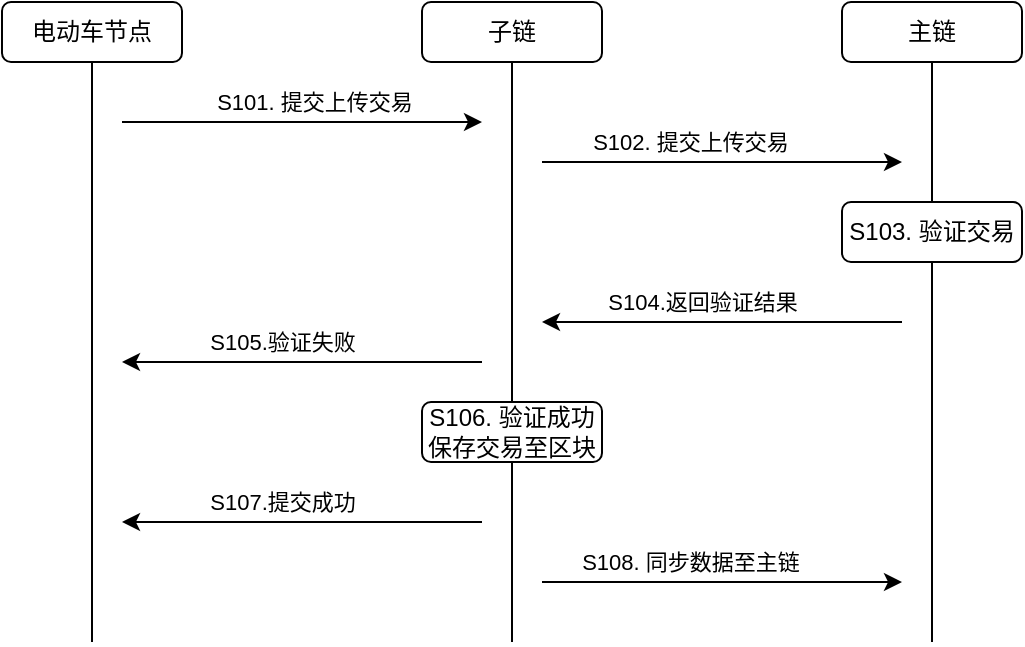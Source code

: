 <mxfile version="20.1.1" type="github">
  <diagram id="d-ZpoT4zATYHA7PLguwY" name="Page-1">
    <mxGraphModel dx="1204" dy="573" grid="1" gridSize="10" guides="1" tooltips="1" connect="1" arrows="1" fold="1" page="1" pageScale="1" pageWidth="827" pageHeight="1169" math="0" shadow="0">
      <root>
        <mxCell id="0" />
        <mxCell id="1" parent="0" />
        <mxCell id="0eHHYWISejK7ODosK7OV-1" value="电动车节点" style="rounded=1;whiteSpace=wrap;html=1;" parent="1" vertex="1">
          <mxGeometry x="70" y="80" width="90" height="30" as="geometry" />
        </mxCell>
        <mxCell id="0eHHYWISejK7ODosK7OV-2" value="" style="endArrow=none;html=1;rounded=0;entryX=0.5;entryY=1;entryDx=0;entryDy=0;" parent="1" target="0eHHYWISejK7ODosK7OV-1" edge="1">
          <mxGeometry width="50" height="50" relative="1" as="geometry">
            <mxPoint x="115" y="400" as="sourcePoint" />
            <mxPoint x="440" y="370" as="targetPoint" />
          </mxGeometry>
        </mxCell>
        <mxCell id="0eHHYWISejK7ODosK7OV-7" value="子链" style="rounded=1;whiteSpace=wrap;html=1;" parent="1" vertex="1">
          <mxGeometry x="280" y="80" width="90" height="30" as="geometry" />
        </mxCell>
        <mxCell id="0eHHYWISejK7ODosK7OV-8" value="" style="endArrow=none;html=1;rounded=0;entryX=0.5;entryY=1;entryDx=0;entryDy=0;" parent="1" target="0eHHYWISejK7ODosK7OV-7" edge="1">
          <mxGeometry width="50" height="50" relative="1" as="geometry">
            <mxPoint x="325" y="400" as="sourcePoint" />
            <mxPoint x="650" y="370" as="targetPoint" />
          </mxGeometry>
        </mxCell>
        <mxCell id="0eHHYWISejK7ODosK7OV-9" value="主链" style="rounded=1;whiteSpace=wrap;html=1;" parent="1" vertex="1">
          <mxGeometry x="490" y="80" width="90" height="30" as="geometry" />
        </mxCell>
        <mxCell id="0eHHYWISejK7ODosK7OV-10" value="" style="endArrow=none;html=1;rounded=0;entryX=0.5;entryY=1;entryDx=0;entryDy=0;" parent="1" target="0eHHYWISejK7ODosK7OV-9" edge="1">
          <mxGeometry width="50" height="50" relative="1" as="geometry">
            <mxPoint x="535" y="400" as="sourcePoint" />
            <mxPoint x="860" y="370" as="targetPoint" />
          </mxGeometry>
        </mxCell>
        <mxCell id="0eHHYWISejK7ODosK7OV-11" value="" style="endArrow=classic;html=1;rounded=0;" parent="1" edge="1">
          <mxGeometry width="50" height="50" relative="1" as="geometry">
            <mxPoint x="130" y="140" as="sourcePoint" />
            <mxPoint x="310" y="140" as="targetPoint" />
          </mxGeometry>
        </mxCell>
        <mxCell id="0eHHYWISejK7ODosK7OV-12" value="S101. 提交上传交易" style="edgeLabel;html=1;align=center;verticalAlign=middle;resizable=0;points=[];" parent="0eHHYWISejK7ODosK7OV-11" vertex="1" connectable="0">
          <mxGeometry x="0.247" y="4" relative="1" as="geometry">
            <mxPoint x="-16" y="-6" as="offset" />
          </mxGeometry>
        </mxCell>
        <mxCell id="0eHHYWISejK7ODosK7OV-13" value="" style="endArrow=classic;html=1;rounded=0;" parent="1" edge="1">
          <mxGeometry width="50" height="50" relative="1" as="geometry">
            <mxPoint x="340" y="160" as="sourcePoint" />
            <mxPoint x="520" y="160" as="targetPoint" />
          </mxGeometry>
        </mxCell>
        <mxCell id="0eHHYWISejK7ODosK7OV-14" value="S102. 提交上传交易" style="edgeLabel;html=1;align=center;verticalAlign=middle;resizable=0;points=[];" parent="0eHHYWISejK7ODosK7OV-13" vertex="1" connectable="0">
          <mxGeometry x="0.247" y="4" relative="1" as="geometry">
            <mxPoint x="-38" y="-6" as="offset" />
          </mxGeometry>
        </mxCell>
        <mxCell id="0eHHYWISejK7ODosK7OV-15" value="S103. 验证交易" style="rounded=1;whiteSpace=wrap;html=1;" parent="1" vertex="1">
          <mxGeometry x="490" y="180" width="90" height="30" as="geometry" />
        </mxCell>
        <mxCell id="0eHHYWISejK7ODosK7OV-16" value="" style="endArrow=classic;html=1;rounded=0;" parent="1" edge="1">
          <mxGeometry width="50" height="50" relative="1" as="geometry">
            <mxPoint x="520" y="240" as="sourcePoint" />
            <mxPoint x="340" y="240" as="targetPoint" />
          </mxGeometry>
        </mxCell>
        <mxCell id="0eHHYWISejK7ODosK7OV-17" value="S104.返回验证结果" style="edgeLabel;html=1;align=center;verticalAlign=middle;resizable=0;points=[];" parent="0eHHYWISejK7ODosK7OV-16" vertex="1" connectable="0">
          <mxGeometry x="0.247" y="4" relative="1" as="geometry">
            <mxPoint x="12" y="-14" as="offset" />
          </mxGeometry>
        </mxCell>
        <mxCell id="0eHHYWISejK7ODosK7OV-18" value="" style="endArrow=classic;html=1;rounded=0;" parent="1" edge="1">
          <mxGeometry width="50" height="50" relative="1" as="geometry">
            <mxPoint x="310" y="260" as="sourcePoint" />
            <mxPoint x="130" y="260" as="targetPoint" />
          </mxGeometry>
        </mxCell>
        <mxCell id="0eHHYWISejK7ODosK7OV-19" value="S105.验证失败" style="edgeLabel;html=1;align=center;verticalAlign=middle;resizable=0;points=[];" parent="0eHHYWISejK7ODosK7OV-18" vertex="1" connectable="0">
          <mxGeometry x="0.247" y="4" relative="1" as="geometry">
            <mxPoint x="12" y="-14" as="offset" />
          </mxGeometry>
        </mxCell>
        <mxCell id="0eHHYWISejK7ODosK7OV-20" value="S106. 验证成功&lt;br&gt;保存交易至区块" style="rounded=1;whiteSpace=wrap;html=1;" parent="1" vertex="1">
          <mxGeometry x="280" y="280" width="90" height="30" as="geometry" />
        </mxCell>
        <mxCell id="0eHHYWISejK7ODosK7OV-22" value="" style="endArrow=classic;html=1;rounded=0;" parent="1" edge="1">
          <mxGeometry width="50" height="50" relative="1" as="geometry">
            <mxPoint x="310" y="340" as="sourcePoint" />
            <mxPoint x="130" y="340" as="targetPoint" />
          </mxGeometry>
        </mxCell>
        <mxCell id="0eHHYWISejK7ODosK7OV-23" value="S107.提交成功" style="edgeLabel;html=1;align=center;verticalAlign=middle;resizable=0;points=[];" parent="0eHHYWISejK7ODosK7OV-22" vertex="1" connectable="0">
          <mxGeometry x="0.247" y="4" relative="1" as="geometry">
            <mxPoint x="12" y="-14" as="offset" />
          </mxGeometry>
        </mxCell>
        <mxCell id="0eHHYWISejK7ODosK7OV-24" value="" style="endArrow=classic;html=1;rounded=0;" parent="1" edge="1">
          <mxGeometry width="50" height="50" relative="1" as="geometry">
            <mxPoint x="340" y="370" as="sourcePoint" />
            <mxPoint x="520" y="370" as="targetPoint" />
          </mxGeometry>
        </mxCell>
        <mxCell id="0eHHYWISejK7ODosK7OV-25" value="S108. 同步数据至主链" style="edgeLabel;html=1;align=center;verticalAlign=middle;resizable=0;points=[];" parent="0eHHYWISejK7ODosK7OV-24" vertex="1" connectable="0">
          <mxGeometry x="0.247" y="4" relative="1" as="geometry">
            <mxPoint x="-38" y="-6" as="offset" />
          </mxGeometry>
        </mxCell>
      </root>
    </mxGraphModel>
  </diagram>
</mxfile>

